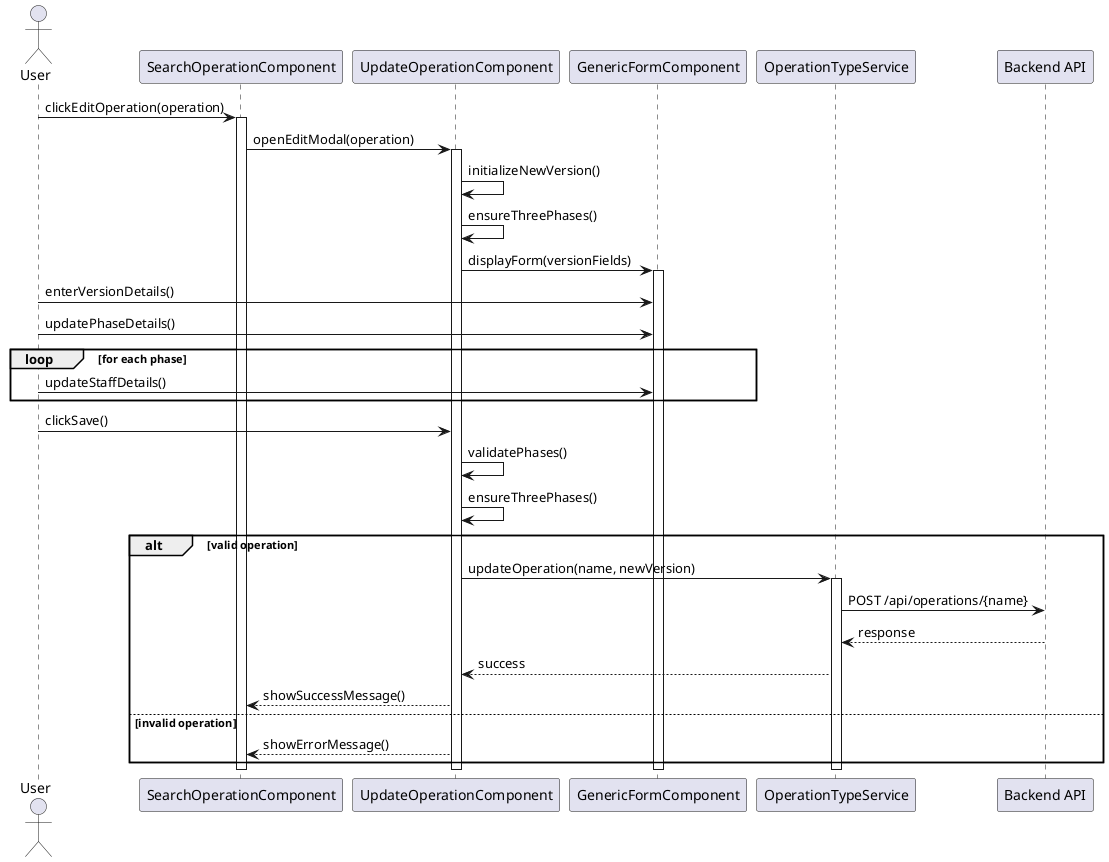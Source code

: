 @startuml SD_UpdateOperationType
actor User
participant "SearchOperationComponent" as Search
participant "UpdateOperationComponent" as Update
participant "GenericFormComponent" as Form
participant "OperationTypeService" as Service
participant "Backend API" as API

User -> Search: clickEditOperation(operation)
activate Search
Search -> Update: openEditModal(operation)
activate Update

Update -> Update: initializeNewVersion()
Update -> Update: ensureThreePhases()
Update -> Form: displayForm(versionFields)
activate Form

User -> Form: enterVersionDetails()
User -> Form: updatePhaseDetails()

loop for each phase
    User -> Form: updateStaffDetails()
end

User -> Update: clickSave()
Update -> Update: validatePhases()
Update -> Update: ensureThreePhases()

alt valid operation
    Update -> Service: updateOperation(name, newVersion)
    activate Service
    Service -> API: POST /api/operations/{name}
    API --> Service: response
    Service --> Update: success
    Update --> Search: showSuccessMessage()
else invalid operation
    Update --> Search: showErrorMessage()
end

deactivate Service
deactivate Form
deactivate Update
deactivate Search
@enduml